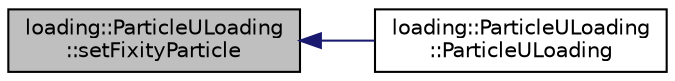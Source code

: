 digraph "loading::ParticleULoading::setFixityParticle"
{
  edge [fontname="Helvetica",fontsize="10",labelfontname="Helvetica",labelfontsize="10"];
  node [fontname="Helvetica",fontsize="10",shape=record];
  rankdir="LR";
  Node28 [label="loading::ParticleULoading\l::setFixityParticle",height=0.2,width=0.4,color="black", fillcolor="grey75", style="filled", fontcolor="black"];
  Node28 -> Node29 [dir="back",color="midnightblue",fontsize="10",style="solid",fontname="Helvetica"];
  Node29 [label="loading::ParticleULoading\l::ParticleULoading",height=0.2,width=0.4,color="black", fillcolor="white", style="filled",URL="$classloading_1_1ParticleULoading.html#a201f7ea41ac879c2f86a89f0bb06b421",tooltip="Constructor. "];
}
